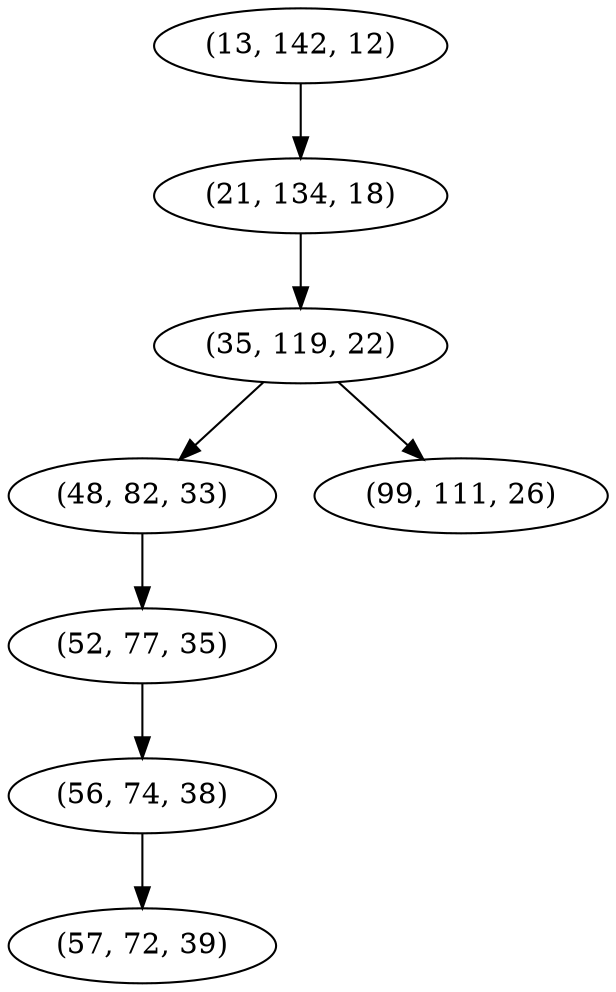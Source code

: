 digraph tree {
    "(13, 142, 12)";
    "(21, 134, 18)";
    "(35, 119, 22)";
    "(48, 82, 33)";
    "(52, 77, 35)";
    "(56, 74, 38)";
    "(57, 72, 39)";
    "(99, 111, 26)";
    "(13, 142, 12)" -> "(21, 134, 18)";
    "(21, 134, 18)" -> "(35, 119, 22)";
    "(35, 119, 22)" -> "(48, 82, 33)";
    "(35, 119, 22)" -> "(99, 111, 26)";
    "(48, 82, 33)" -> "(52, 77, 35)";
    "(52, 77, 35)" -> "(56, 74, 38)";
    "(56, 74, 38)" -> "(57, 72, 39)";
}
